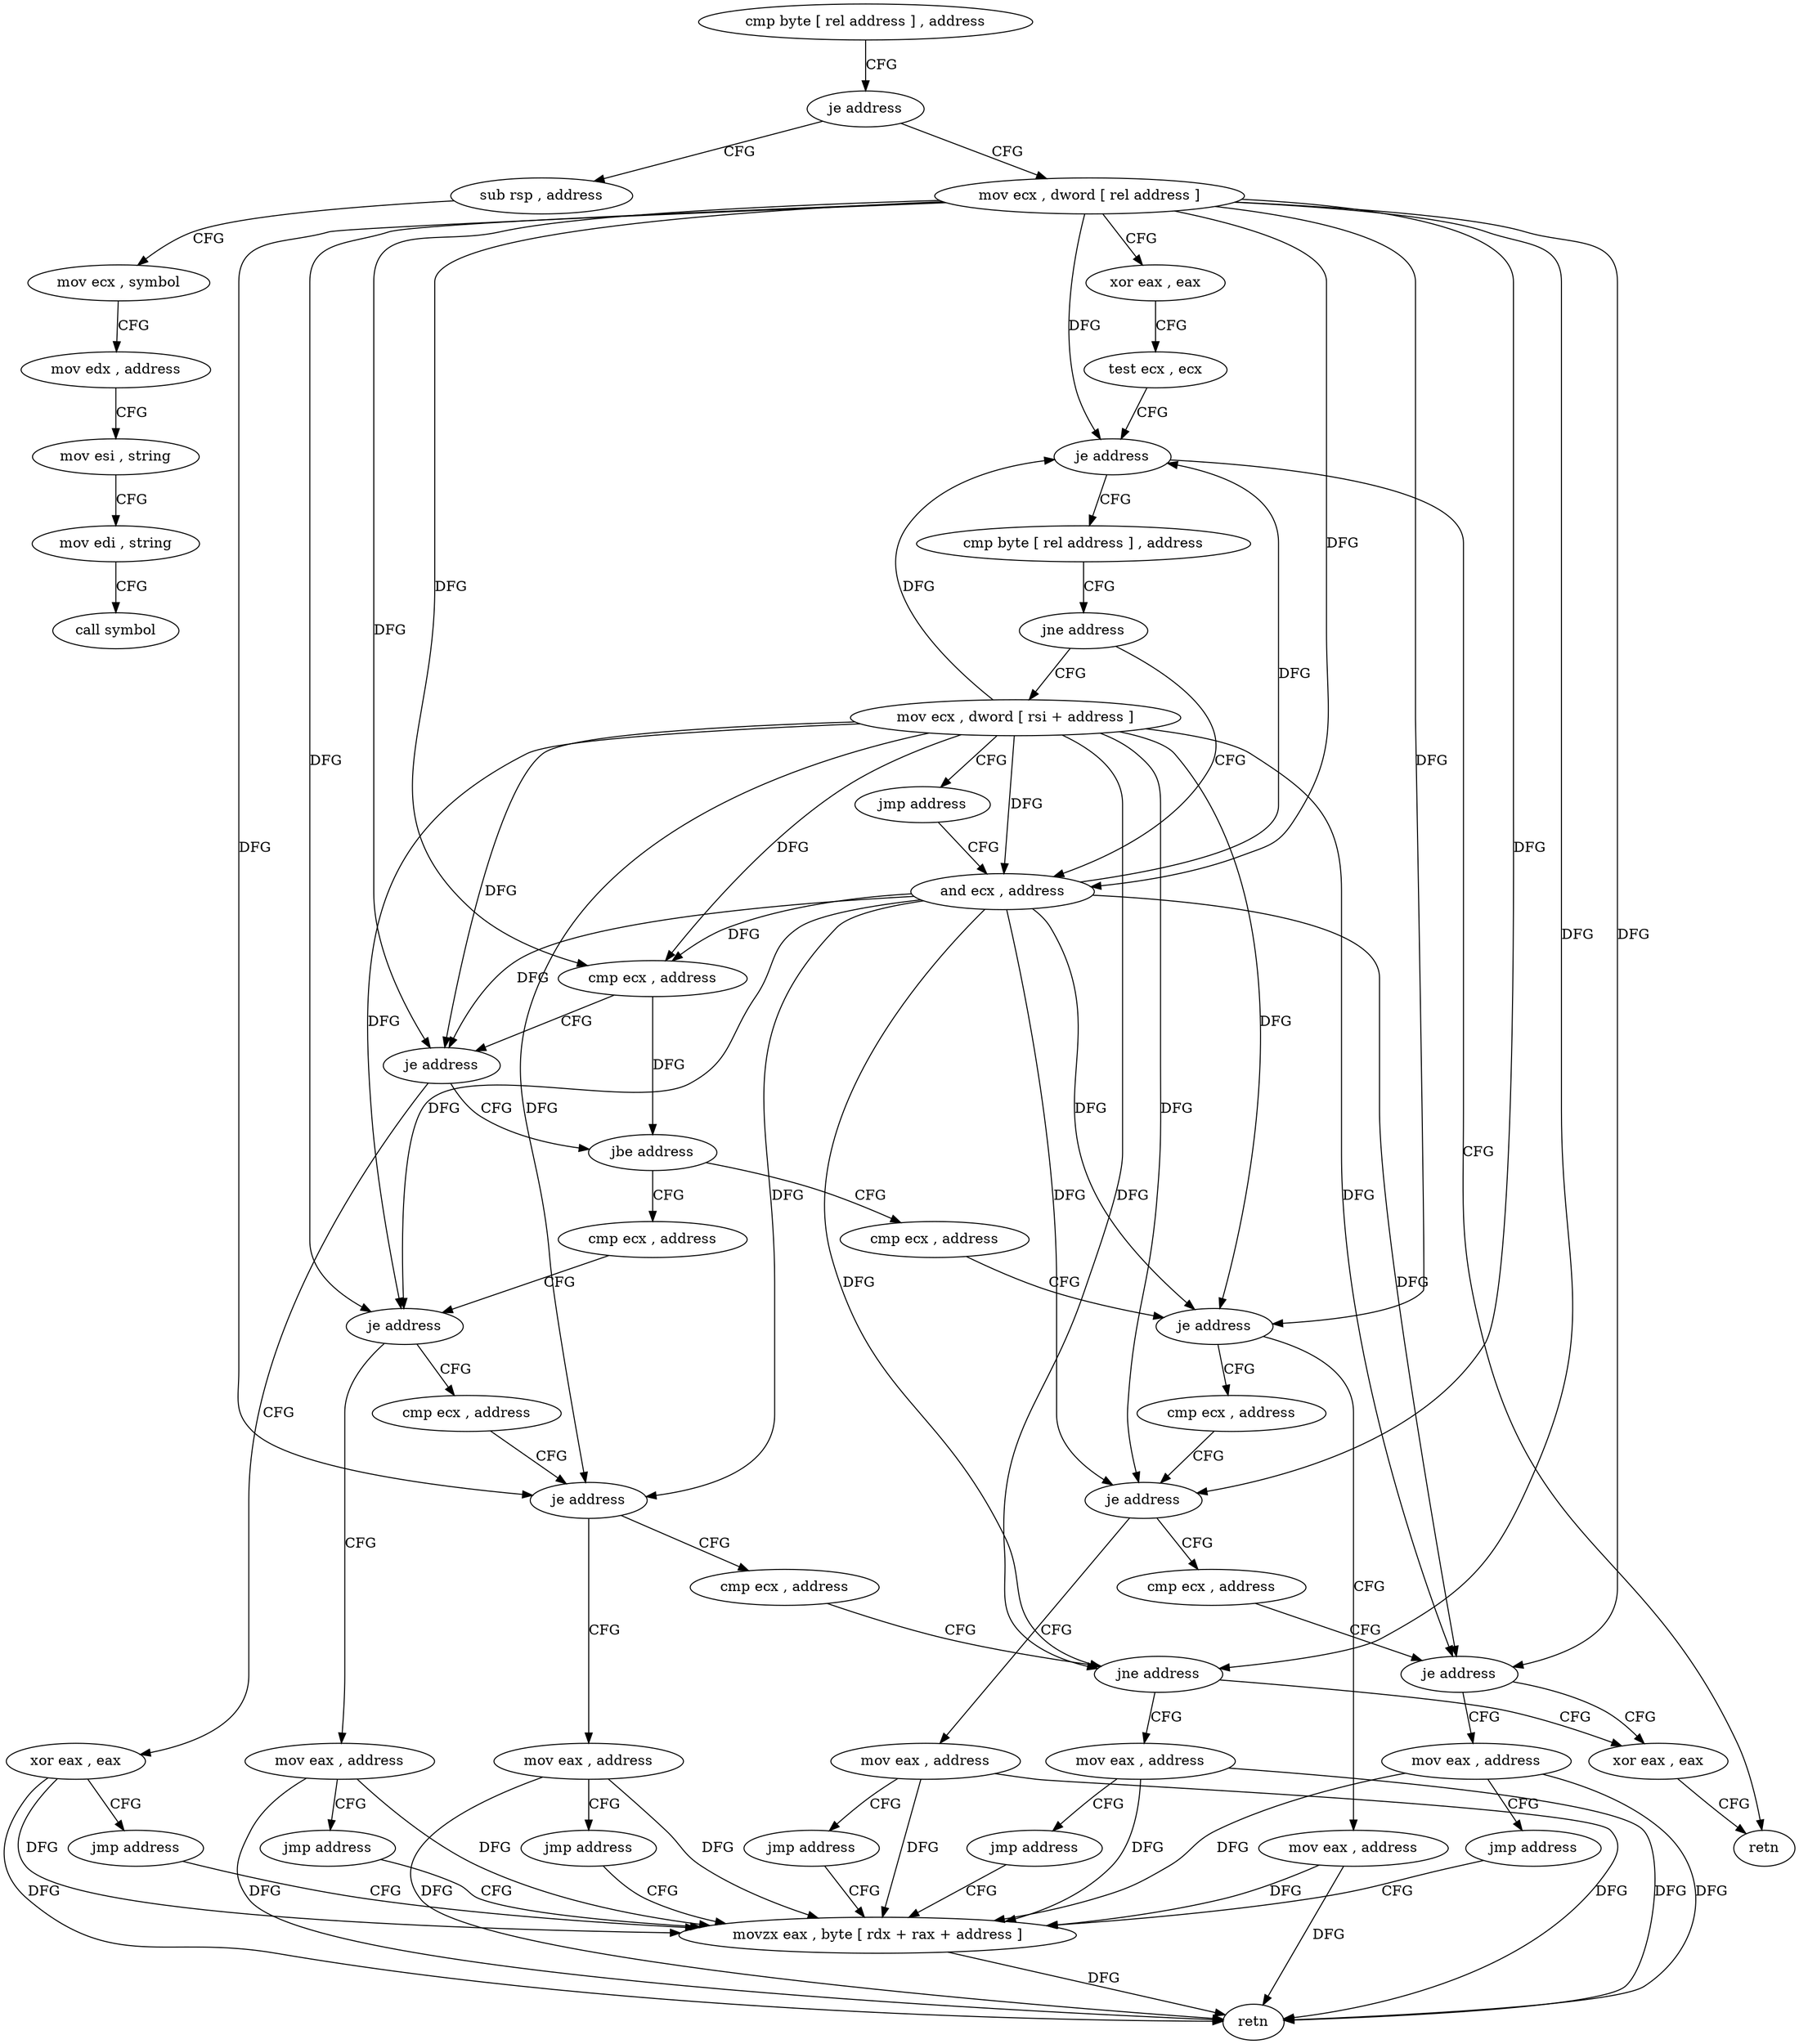 digraph "func" {
"4216640" [label = "cmp byte [ rel address ] , address" ]
"4216647" [label = "je address" ]
"4216852" [label = "sub rsp , address" ]
"4216653" [label = "mov ecx , dword [ rel address ]" ]
"4216856" [label = "mov ecx , symbol" ]
"4216861" [label = "mov edx , address" ]
"4216866" [label = "mov esi , string" ]
"4216871" [label = "mov edi , string" ]
"4216876" [label = "call symbol" ]
"4216659" [label = "xor eax , eax" ]
"4216661" [label = "test ecx , ecx" ]
"4216663" [label = "je address" ]
"4216720" [label = "retn" ]
"4216665" [label = "cmp byte [ rel address ] , address" ]
"4216672" [label = "jne address" ]
"4216728" [label = "mov ecx , dword [ rsi + address ]" ]
"4216674" [label = "and ecx , address" ]
"4216731" [label = "jmp address" ]
"4216680" [label = "cmp ecx , address" ]
"4216686" [label = "je address" ]
"4216848" [label = "xor eax , eax" ]
"4216692" [label = "jbe address" ]
"4216850" [label = "jmp address" ]
"4216773" [label = "movzx eax , byte [ rdx + rax + address ]" ]
"4216736" [label = "cmp ecx , address" ]
"4216694" [label = "cmp ecx , address" ]
"4216778" [label = "retn" ]
"4216742" [label = "je address" ]
"4216784" [label = "mov eax , address" ]
"4216744" [label = "cmp ecx , address" ]
"4216700" [label = "je address" ]
"4216768" [label = "mov eax , address" ]
"4216702" [label = "cmp ecx , address" ]
"4216789" [label = "jmp address" ]
"4216750" [label = "je address" ]
"4216832" [label = "mov eax , address" ]
"4216752" [label = "cmp ecx , address" ]
"4216708" [label = "je address" ]
"4216816" [label = "mov eax , address" ]
"4216710" [label = "cmp ecx , address" ]
"4216837" [label = "jmp address" ]
"4216758" [label = "jne address" ]
"4216718" [label = "xor eax , eax" ]
"4216760" [label = "mov eax , address" ]
"4216821" [label = "jmp address" ]
"4216716" [label = "je address" ]
"4216800" [label = "mov eax , address" ]
"4216765" [label = "jmp address" ]
"4216805" [label = "jmp address" ]
"4216640" -> "4216647" [ label = "CFG" ]
"4216647" -> "4216852" [ label = "CFG" ]
"4216647" -> "4216653" [ label = "CFG" ]
"4216852" -> "4216856" [ label = "CFG" ]
"4216653" -> "4216659" [ label = "CFG" ]
"4216653" -> "4216663" [ label = "DFG" ]
"4216653" -> "4216674" [ label = "DFG" ]
"4216653" -> "4216680" [ label = "DFG" ]
"4216653" -> "4216686" [ label = "DFG" ]
"4216653" -> "4216742" [ label = "DFG" ]
"4216653" -> "4216700" [ label = "DFG" ]
"4216653" -> "4216750" [ label = "DFG" ]
"4216653" -> "4216708" [ label = "DFG" ]
"4216653" -> "4216758" [ label = "DFG" ]
"4216653" -> "4216716" [ label = "DFG" ]
"4216856" -> "4216861" [ label = "CFG" ]
"4216861" -> "4216866" [ label = "CFG" ]
"4216866" -> "4216871" [ label = "CFG" ]
"4216871" -> "4216876" [ label = "CFG" ]
"4216659" -> "4216661" [ label = "CFG" ]
"4216661" -> "4216663" [ label = "CFG" ]
"4216663" -> "4216720" [ label = "CFG" ]
"4216663" -> "4216665" [ label = "CFG" ]
"4216665" -> "4216672" [ label = "CFG" ]
"4216672" -> "4216728" [ label = "CFG" ]
"4216672" -> "4216674" [ label = "CFG" ]
"4216728" -> "4216731" [ label = "CFG" ]
"4216728" -> "4216663" [ label = "DFG" ]
"4216728" -> "4216674" [ label = "DFG" ]
"4216728" -> "4216680" [ label = "DFG" ]
"4216728" -> "4216686" [ label = "DFG" ]
"4216728" -> "4216742" [ label = "DFG" ]
"4216728" -> "4216700" [ label = "DFG" ]
"4216728" -> "4216750" [ label = "DFG" ]
"4216728" -> "4216708" [ label = "DFG" ]
"4216728" -> "4216758" [ label = "DFG" ]
"4216728" -> "4216716" [ label = "DFG" ]
"4216674" -> "4216680" [ label = "DFG" ]
"4216674" -> "4216663" [ label = "DFG" ]
"4216674" -> "4216686" [ label = "DFG" ]
"4216674" -> "4216742" [ label = "DFG" ]
"4216674" -> "4216700" [ label = "DFG" ]
"4216674" -> "4216750" [ label = "DFG" ]
"4216674" -> "4216708" [ label = "DFG" ]
"4216674" -> "4216758" [ label = "DFG" ]
"4216674" -> "4216716" [ label = "DFG" ]
"4216731" -> "4216674" [ label = "CFG" ]
"4216680" -> "4216686" [ label = "CFG" ]
"4216680" -> "4216692" [ label = "DFG" ]
"4216686" -> "4216848" [ label = "CFG" ]
"4216686" -> "4216692" [ label = "CFG" ]
"4216848" -> "4216850" [ label = "CFG" ]
"4216848" -> "4216773" [ label = "DFG" ]
"4216848" -> "4216778" [ label = "DFG" ]
"4216692" -> "4216736" [ label = "CFG" ]
"4216692" -> "4216694" [ label = "CFG" ]
"4216850" -> "4216773" [ label = "CFG" ]
"4216773" -> "4216778" [ label = "DFG" ]
"4216736" -> "4216742" [ label = "CFG" ]
"4216694" -> "4216700" [ label = "CFG" ]
"4216742" -> "4216784" [ label = "CFG" ]
"4216742" -> "4216744" [ label = "CFG" ]
"4216784" -> "4216789" [ label = "CFG" ]
"4216784" -> "4216773" [ label = "DFG" ]
"4216784" -> "4216778" [ label = "DFG" ]
"4216744" -> "4216750" [ label = "CFG" ]
"4216700" -> "4216768" [ label = "CFG" ]
"4216700" -> "4216702" [ label = "CFG" ]
"4216768" -> "4216773" [ label = "DFG" ]
"4216768" -> "4216778" [ label = "DFG" ]
"4216702" -> "4216708" [ label = "CFG" ]
"4216789" -> "4216773" [ label = "CFG" ]
"4216750" -> "4216832" [ label = "CFG" ]
"4216750" -> "4216752" [ label = "CFG" ]
"4216832" -> "4216837" [ label = "CFG" ]
"4216832" -> "4216773" [ label = "DFG" ]
"4216832" -> "4216778" [ label = "DFG" ]
"4216752" -> "4216758" [ label = "CFG" ]
"4216708" -> "4216816" [ label = "CFG" ]
"4216708" -> "4216710" [ label = "CFG" ]
"4216816" -> "4216821" [ label = "CFG" ]
"4216816" -> "4216773" [ label = "DFG" ]
"4216816" -> "4216778" [ label = "DFG" ]
"4216710" -> "4216716" [ label = "CFG" ]
"4216837" -> "4216773" [ label = "CFG" ]
"4216758" -> "4216718" [ label = "CFG" ]
"4216758" -> "4216760" [ label = "CFG" ]
"4216718" -> "4216720" [ label = "CFG" ]
"4216760" -> "4216765" [ label = "CFG" ]
"4216760" -> "4216773" [ label = "DFG" ]
"4216760" -> "4216778" [ label = "DFG" ]
"4216821" -> "4216773" [ label = "CFG" ]
"4216716" -> "4216800" [ label = "CFG" ]
"4216716" -> "4216718" [ label = "CFG" ]
"4216800" -> "4216805" [ label = "CFG" ]
"4216800" -> "4216773" [ label = "DFG" ]
"4216800" -> "4216778" [ label = "DFG" ]
"4216765" -> "4216773" [ label = "CFG" ]
"4216805" -> "4216773" [ label = "CFG" ]
}
